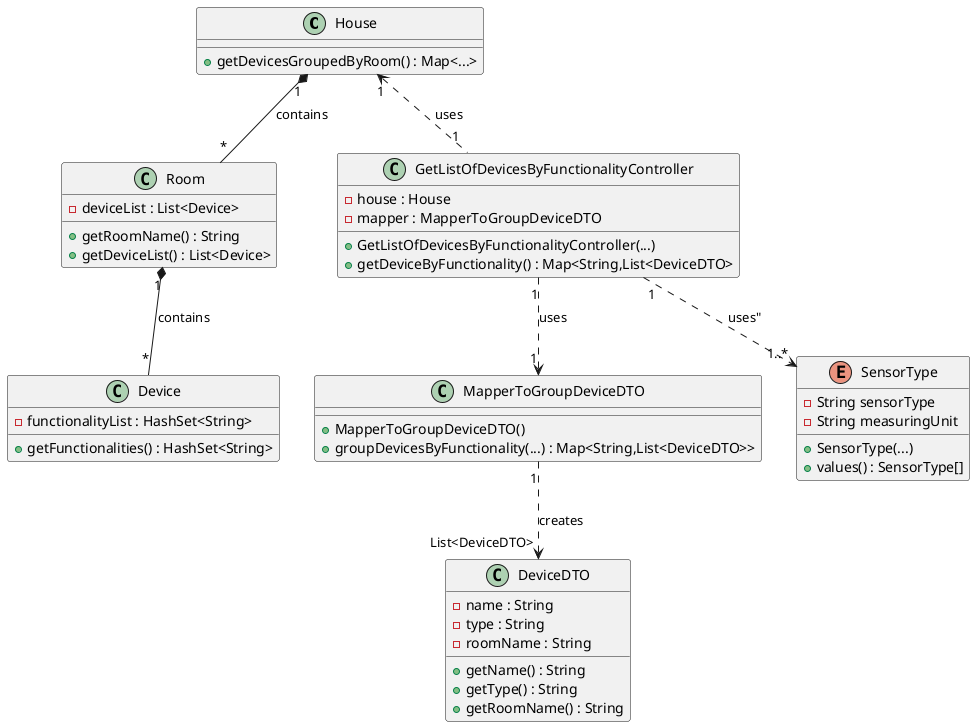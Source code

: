 @startuml

class House {
  + getDevicesGroupedByRoom() : Map<...>
}

class Room {
  - deviceList : List<Device>
  + getRoomName() : String
  + getDeviceList() : List<Device>
}

class Device {
  - functionalityList : HashSet<String>
  + getFunctionalities() : HashSet<String>
}

class GetListOfDevicesByFunctionalityController {
  - house : House
  - mapper : MapperToGroupDeviceDTO
  + GetListOfDevicesByFunctionalityController(...)
  + getDeviceByFunctionality() : Map<String,List<DeviceDTO>
}

class MapperToGroupDeviceDTO {
    + MapperToGroupDeviceDTO()
    + groupDevicesByFunctionality(...) : Map<String,List<DeviceDTO>>
}

class DeviceDTO {
    - name : String
    - type : String
    - roomName : String
    + getName() : String
    + getType() : String
    + getRoomName() : String
}

enum SensorType {
- String sensorType
- String measuringUnit
+ SensorType(...)
+values() : SensorType[]
}

House "1" <.. "1" GetListOfDevicesByFunctionalityController : uses
House "1" *-- "*" Room : contains
Room "1" *-- "*" Device : contains

GetListOfDevicesByFunctionalityController "1" ..> "1" MapperToGroupDeviceDTO : uses
GetListOfDevicesByFunctionalityController "1" ..> "1..*" SensorType : uses"
MapperToGroupDeviceDTO "1" ..> "List<DeviceDTO>" DeviceDTO : creates

@enduml